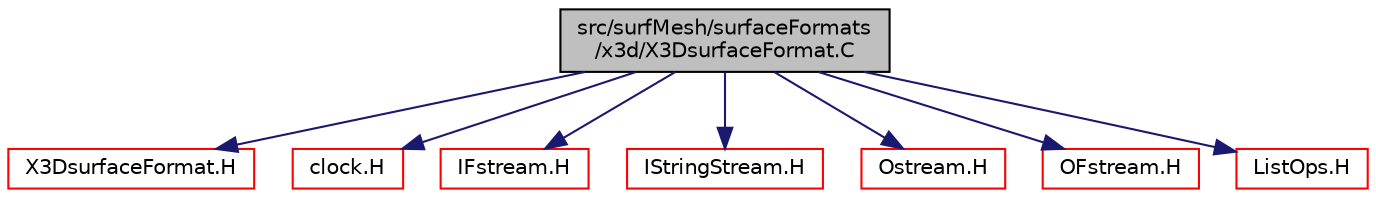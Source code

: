 digraph "src/surfMesh/surfaceFormats/x3d/X3DsurfaceFormat.C"
{
  bgcolor="transparent";
  edge [fontname="Helvetica",fontsize="10",labelfontname="Helvetica",labelfontsize="10"];
  node [fontname="Helvetica",fontsize="10",shape=record];
  Node1 [label="src/surfMesh/surfaceFormats\l/x3d/X3DsurfaceFormat.C",height=0.2,width=0.4,color="black", fillcolor="grey75", style="filled", fontcolor="black"];
  Node1 -> Node2 [color="midnightblue",fontsize="10",style="solid",fontname="Helvetica"];
  Node2 [label="X3DsurfaceFormat.H",height=0.2,width=0.4,color="red",URL="$a10084.html"];
  Node1 -> Node3 [color="midnightblue",fontsize="10",style="solid",fontname="Helvetica"];
  Node3 [label="clock.H",height=0.2,width=0.4,color="red",URL="$a08335.html"];
  Node1 -> Node4 [color="midnightblue",fontsize="10",style="solid",fontname="Helvetica"];
  Node4 [label="IFstream.H",height=0.2,width=0.4,color="red",URL="$a07955.html"];
  Node1 -> Node5 [color="midnightblue",fontsize="10",style="solid",fontname="Helvetica"];
  Node5 [label="IStringStream.H",height=0.2,width=0.4,color="red",URL="$a08007.html"];
  Node1 -> Node6 [color="midnightblue",fontsize="10",style="solid",fontname="Helvetica"];
  Node6 [label="Ostream.H",height=0.2,width=0.4,color="red",URL="$a07970.html"];
  Node1 -> Node7 [color="midnightblue",fontsize="10",style="solid",fontname="Helvetica"];
  Node7 [label="OFstream.H",height=0.2,width=0.4,color="red",URL="$a07957.html"];
  Node1 -> Node8 [color="midnightblue",fontsize="10",style="solid",fontname="Helvetica"];
  Node8 [label="ListOps.H",height=0.2,width=0.4,color="red",URL="$a07826.html",tooltip="Various functions to operate on Lists. "];
}
